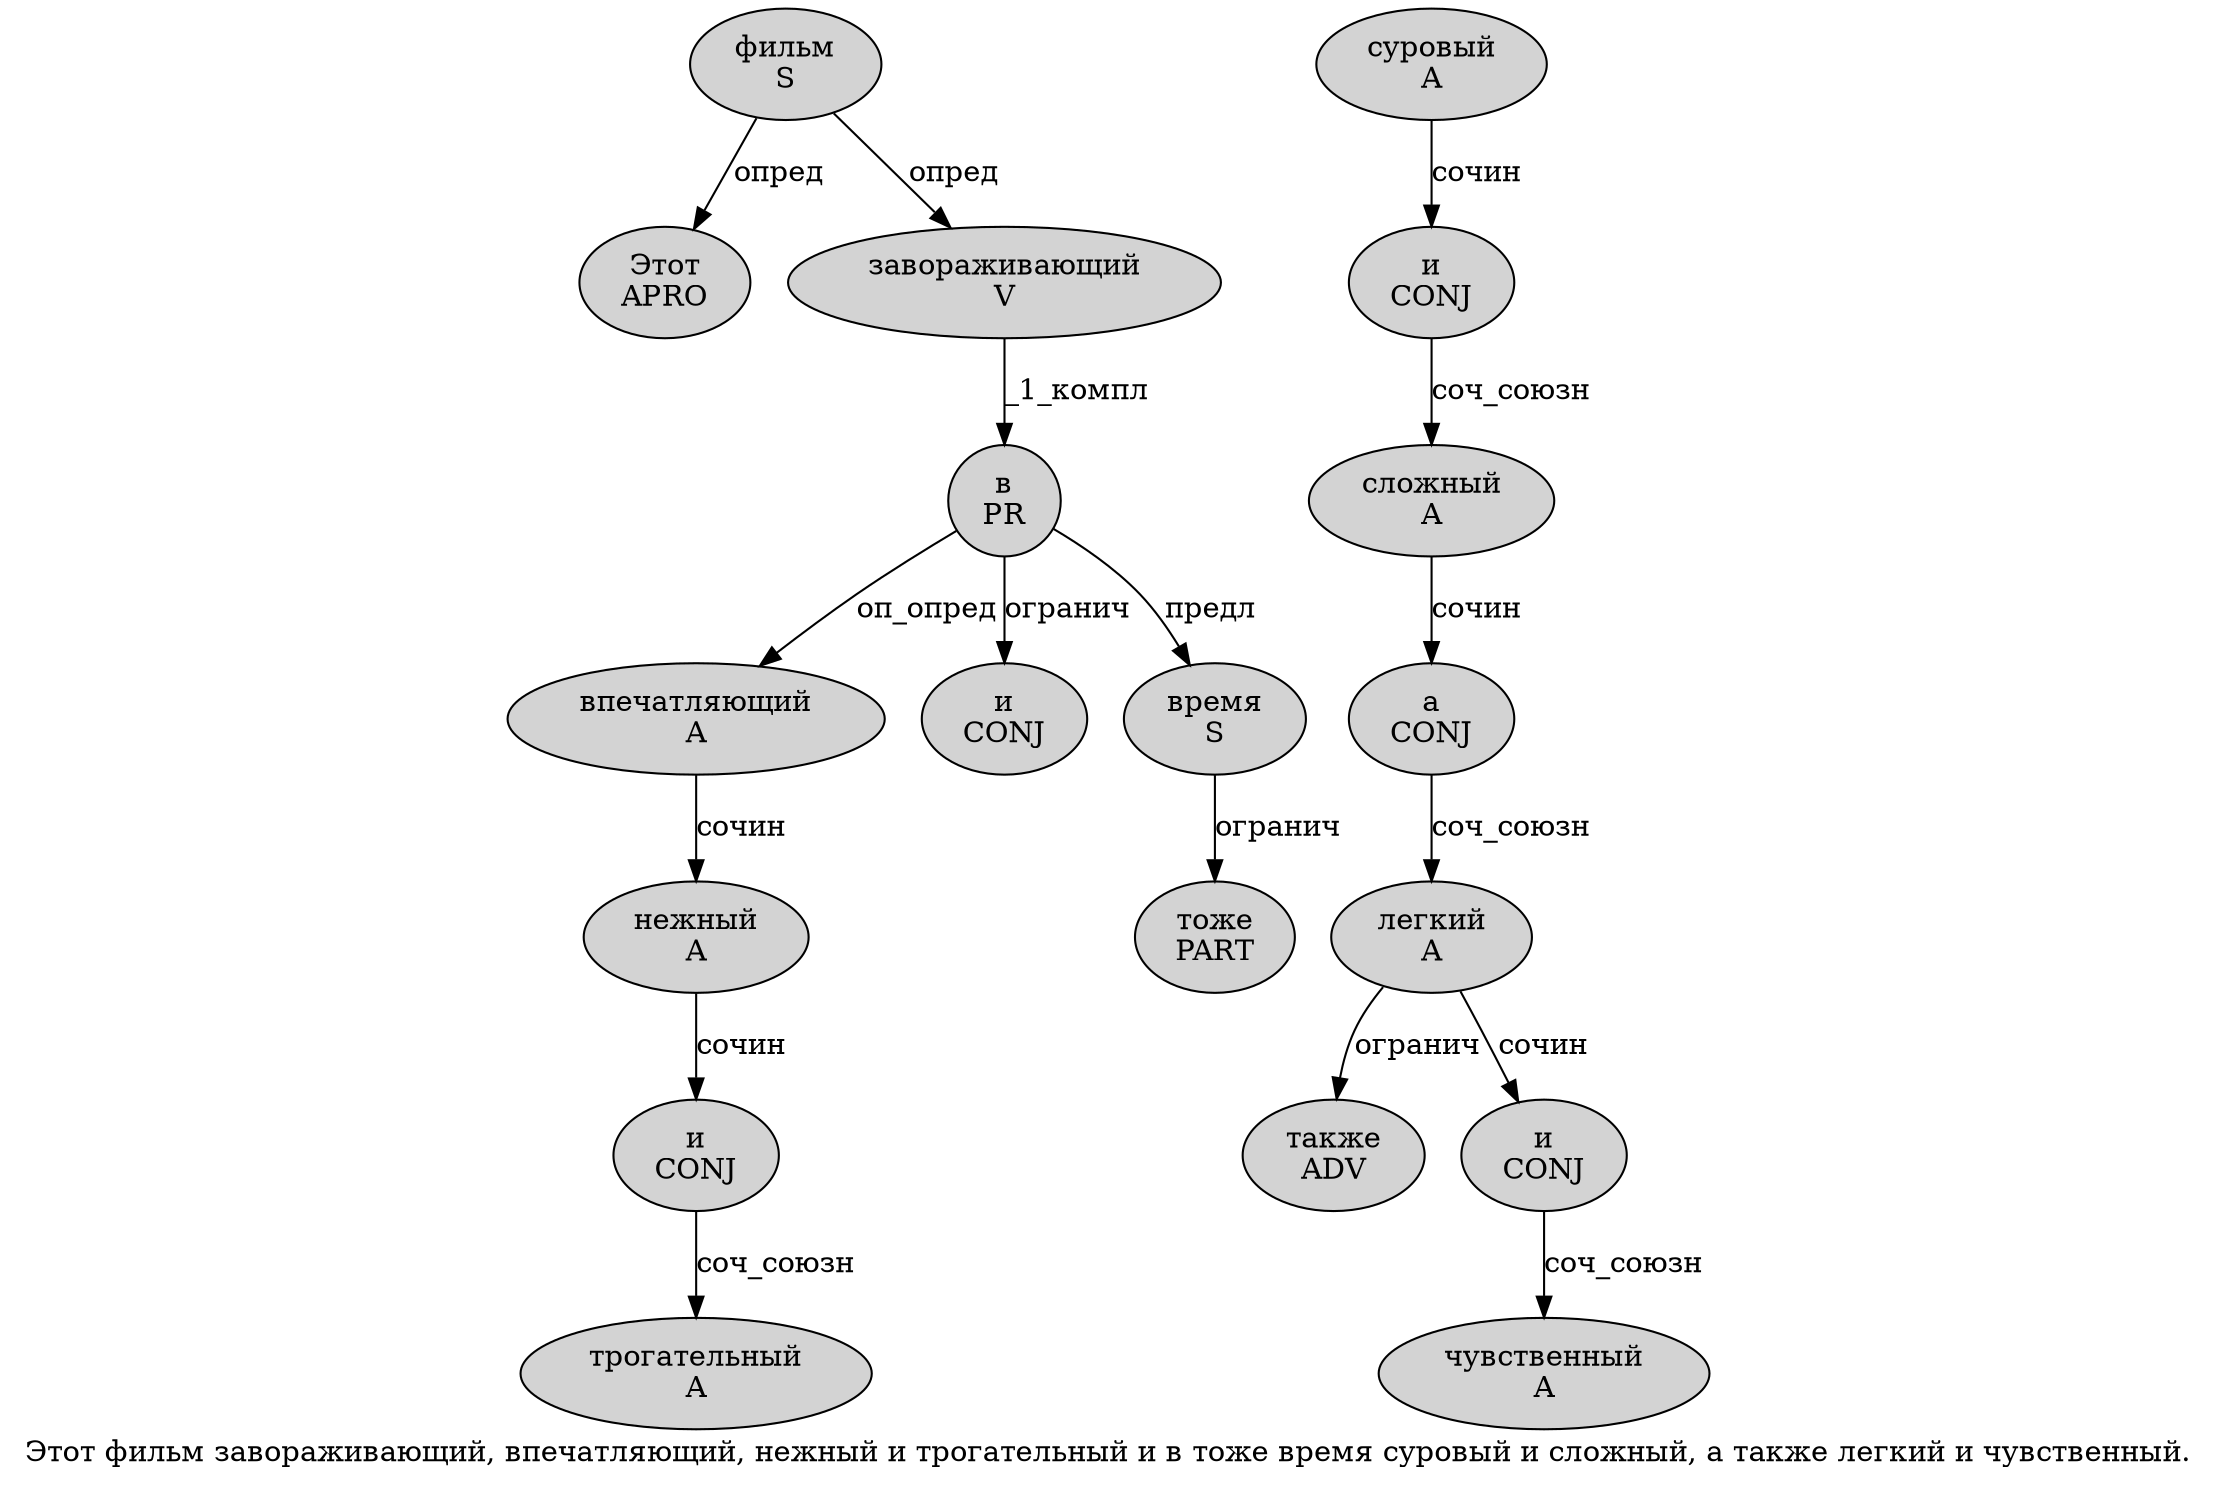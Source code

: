 digraph SENTENCE_49 {
	graph [label="Этот фильм завораживающий, впечатляющий, нежный и трогательный и в тоже время суровый и сложный, а также легкий и чувственный."]
	node [style=filled]
		0 [label="Этот
APRO" color="" fillcolor=lightgray penwidth=1 shape=ellipse]
		1 [label="фильм
S" color="" fillcolor=lightgray penwidth=1 shape=ellipse]
		2 [label="завораживающий
V" color="" fillcolor=lightgray penwidth=1 shape=ellipse]
		4 [label="впечатляющий
A" color="" fillcolor=lightgray penwidth=1 shape=ellipse]
		6 [label="нежный
A" color="" fillcolor=lightgray penwidth=1 shape=ellipse]
		7 [label="и
CONJ" color="" fillcolor=lightgray penwidth=1 shape=ellipse]
		8 [label="трогательный
A" color="" fillcolor=lightgray penwidth=1 shape=ellipse]
		9 [label="и
CONJ" color="" fillcolor=lightgray penwidth=1 shape=ellipse]
		10 [label="в
PR" color="" fillcolor=lightgray penwidth=1 shape=ellipse]
		11 [label="тоже
PART" color="" fillcolor=lightgray penwidth=1 shape=ellipse]
		12 [label="время
S" color="" fillcolor=lightgray penwidth=1 shape=ellipse]
		13 [label="суровый
A" color="" fillcolor=lightgray penwidth=1 shape=ellipse]
		14 [label="и
CONJ" color="" fillcolor=lightgray penwidth=1 shape=ellipse]
		15 [label="сложный
A" color="" fillcolor=lightgray penwidth=1 shape=ellipse]
		17 [label="а
CONJ" color="" fillcolor=lightgray penwidth=1 shape=ellipse]
		18 [label="также
ADV" color="" fillcolor=lightgray penwidth=1 shape=ellipse]
		19 [label="легкий
A" color="" fillcolor=lightgray penwidth=1 shape=ellipse]
		20 [label="и
CONJ" color="" fillcolor=lightgray penwidth=1 shape=ellipse]
		21 [label="чувственный
A" color="" fillcolor=lightgray penwidth=1 shape=ellipse]
			7 -> 8 [label="соч_союзн"]
			6 -> 7 [label="сочин"]
			14 -> 15 [label="соч_союзн"]
			19 -> 18 [label="огранич"]
			19 -> 20 [label="сочин"]
			2 -> 10 [label="_1_компл"]
			20 -> 21 [label="соч_союзн"]
			15 -> 17 [label="сочин"]
			17 -> 19 [label="соч_союзн"]
			4 -> 6 [label="сочин"]
			13 -> 14 [label="сочин"]
			12 -> 11 [label="огранич"]
			10 -> 4 [label="оп_опред"]
			10 -> 9 [label="огранич"]
			10 -> 12 [label="предл"]
			1 -> 0 [label="опред"]
			1 -> 2 [label="опред"]
}